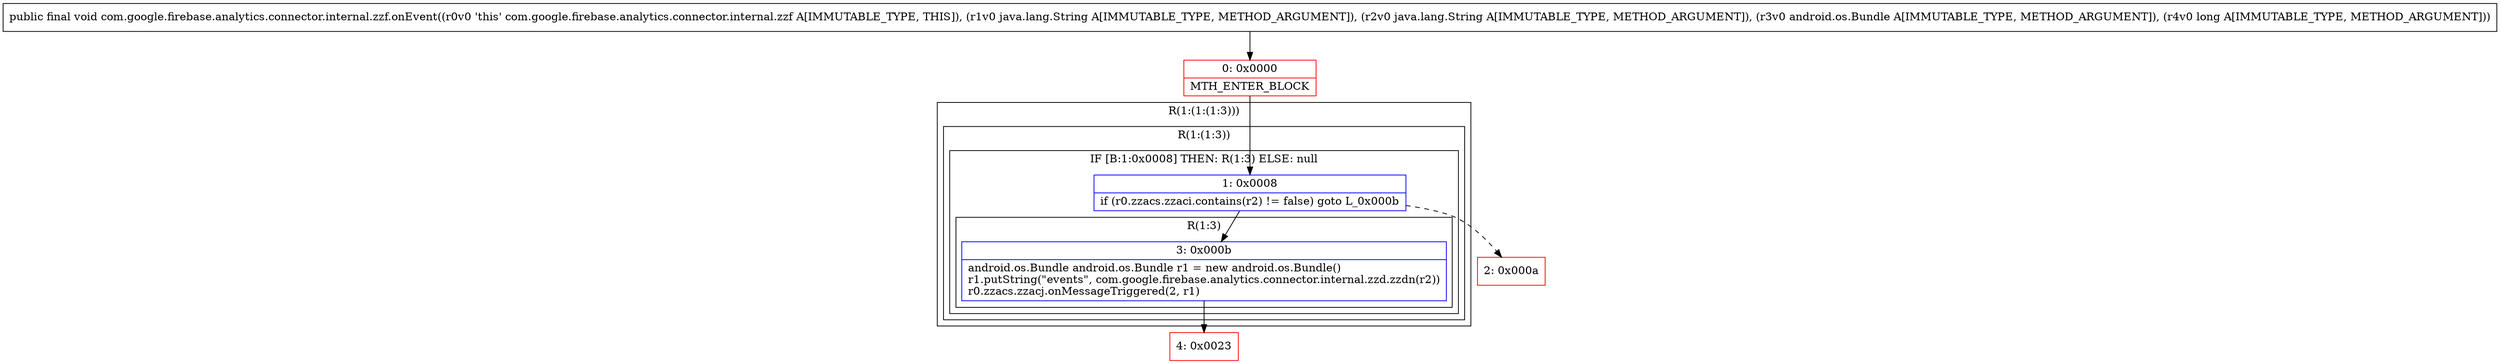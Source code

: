 digraph "CFG forcom.google.firebase.analytics.connector.internal.zzf.onEvent(Ljava\/lang\/String;Ljava\/lang\/String;Landroid\/os\/Bundle;J)V" {
subgraph cluster_Region_450131575 {
label = "R(1:(1:(1:3)))";
node [shape=record,color=blue];
subgraph cluster_Region_775680885 {
label = "R(1:(1:3))";
node [shape=record,color=blue];
subgraph cluster_IfRegion_490696202 {
label = "IF [B:1:0x0008] THEN: R(1:3) ELSE: null";
node [shape=record,color=blue];
Node_1 [shape=record,label="{1\:\ 0x0008|if (r0.zzacs.zzaci.contains(r2) != false) goto L_0x000b\l}"];
subgraph cluster_Region_1863030679 {
label = "R(1:3)";
node [shape=record,color=blue];
Node_3 [shape=record,label="{3\:\ 0x000b|android.os.Bundle android.os.Bundle r1 = new android.os.Bundle()\lr1.putString(\"events\", com.google.firebase.analytics.connector.internal.zzd.zzdn(r2))\lr0.zzacs.zzacj.onMessageTriggered(2, r1)\l}"];
}
}
}
}
Node_0 [shape=record,color=red,label="{0\:\ 0x0000|MTH_ENTER_BLOCK\l}"];
Node_2 [shape=record,color=red,label="{2\:\ 0x000a}"];
Node_4 [shape=record,color=red,label="{4\:\ 0x0023}"];
MethodNode[shape=record,label="{public final void com.google.firebase.analytics.connector.internal.zzf.onEvent((r0v0 'this' com.google.firebase.analytics.connector.internal.zzf A[IMMUTABLE_TYPE, THIS]), (r1v0 java.lang.String A[IMMUTABLE_TYPE, METHOD_ARGUMENT]), (r2v0 java.lang.String A[IMMUTABLE_TYPE, METHOD_ARGUMENT]), (r3v0 android.os.Bundle A[IMMUTABLE_TYPE, METHOD_ARGUMENT]), (r4v0 long A[IMMUTABLE_TYPE, METHOD_ARGUMENT])) }"];
MethodNode -> Node_0;
Node_1 -> Node_2[style=dashed];
Node_1 -> Node_3;
Node_3 -> Node_4;
Node_0 -> Node_1;
}

